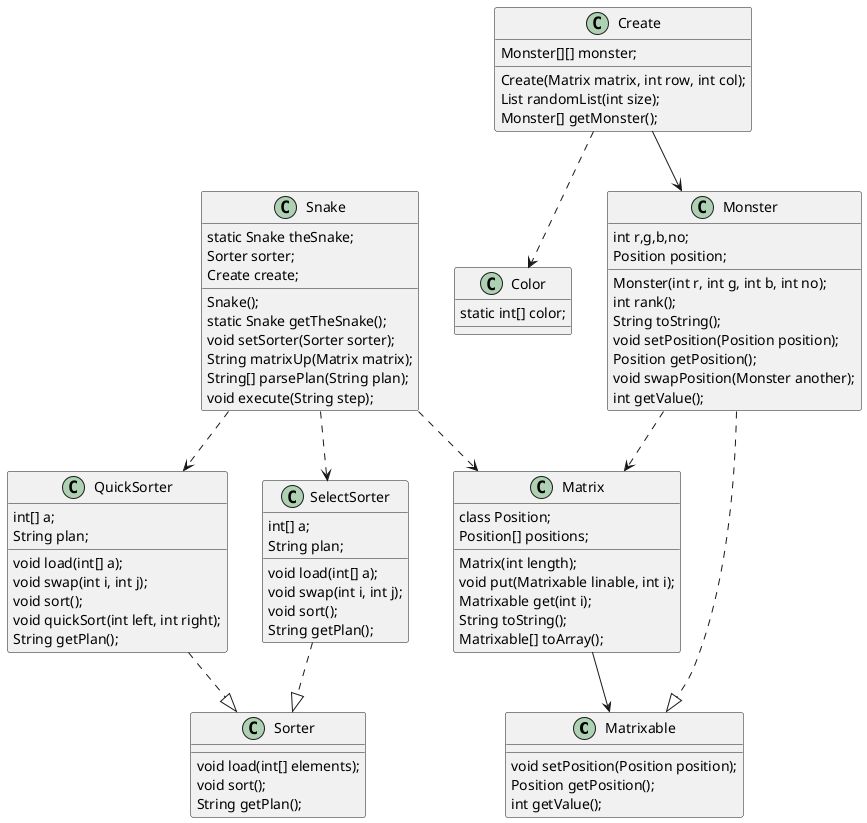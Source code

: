 @startuml

class Matrixable{
    void setPosition(Position position);
    Position getPosition();
    int getValue();
}

class Monster{
    int r,g,b,no;
    Position position;

    Monster(int r, int g, int b, int no);
    int rank();
    String toString();
    void setPosition(Position position);
    Position getPosition();
    void swapPosition(Monster another);
    int getValue();
}

class Create{
    Monster[][] monster;

    Create(Matrix matrix, int row, int col);
    List randomList(int size);
    Monster[] getMonster();
}

class Color{
    static int[] color;
}

class Matrix{
    class Position;
    Position[] positions;

    Matrix(int length);
    void put(Matrixable linable, int i);
    Matrixable get(int i);
    String toString();
    Matrixable[] toArray();
}

class Sorter{
    void load(int[] elements);
    void sort();
    String getPlan();
}

class SelectSorter{
    int[] a;
    String plan;

    void load(int[] a);
    void swap(int i, int j);
    void sort();
    String getPlan();
}

class QuickSorter{
    int[] a;
    String plan;

    void load(int[] a);
    void swap(int i, int j);
    void sort();
    void quickSort(int left, int right);
    String getPlan();
}

class Snake{
    static Snake theSnake;
    Sorter sorter;
    Create create;

    Snake();
    static Snake getTheSnake();
    void setSorter(Sorter sorter);
    String matrixUp(Matrix matrix);
    String[] parsePlan(String plan);
    void execute(String step);
}

Monster ..|> Matrixable
Monster ..> Matrix
Create --> Monster
Create ..> Color
Matrix --> Matrixable
SelectSorter ..|> Sorter
QuickSorter ..|> Sorter
Snake ..> Matrix
Snake ..> SelectSorter
Snake ..> QuickSorter


@enduml